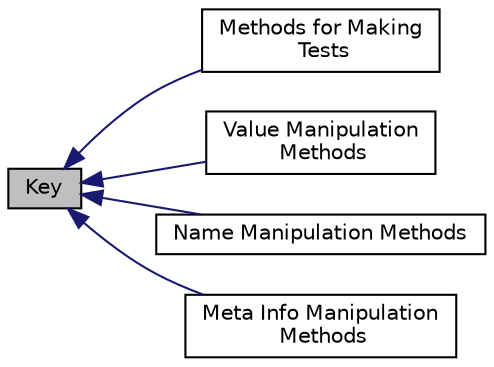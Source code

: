 digraph "Key"
{
  edge [fontname="Helvetica",fontsize="10",labelfontname="Helvetica",labelfontsize="10"];
  node [fontname="Helvetica",fontsize="10",shape=record];
  rankdir=LR;
  Node3 [label="Methods for Making\l Tests",height=0.2,width=0.4,color="black", fillcolor="white", style="filled",URL="$group__keytest.html",tooltip="Methods to do various tests on Keys. "];
  Node4 [label="Value Manipulation\l Methods",height=0.2,width=0.4,color="black", fillcolor="white", style="filled",URL="$group__keyvalue.html",tooltip="Methods to do various operations on Key values. "];
  Node2 [label="Name Manipulation Methods",height=0.2,width=0.4,color="black", fillcolor="white", style="filled",URL="$group__keyname.html",tooltip="Methods to do various operations on Key names. "];
  Node0 [label="Key",height=0.2,width=0.4,color="black", fillcolor="grey75", style="filled", fontcolor="black"];
  Node1 [label="Meta Info Manipulation\l Methods",height=0.2,width=0.4,color="black", fillcolor="white", style="filled",URL="$group__keymeta.html",tooltip="Methods to do various operations on Key meta data. "];
  Node0->Node1 [shape=plaintext, color="midnightblue", dir="back", style="solid"];
  Node0->Node2 [shape=plaintext, color="midnightblue", dir="back", style="solid"];
  Node0->Node3 [shape=plaintext, color="midnightblue", dir="back", style="solid"];
  Node0->Node4 [shape=plaintext, color="midnightblue", dir="back", style="solid"];
}
